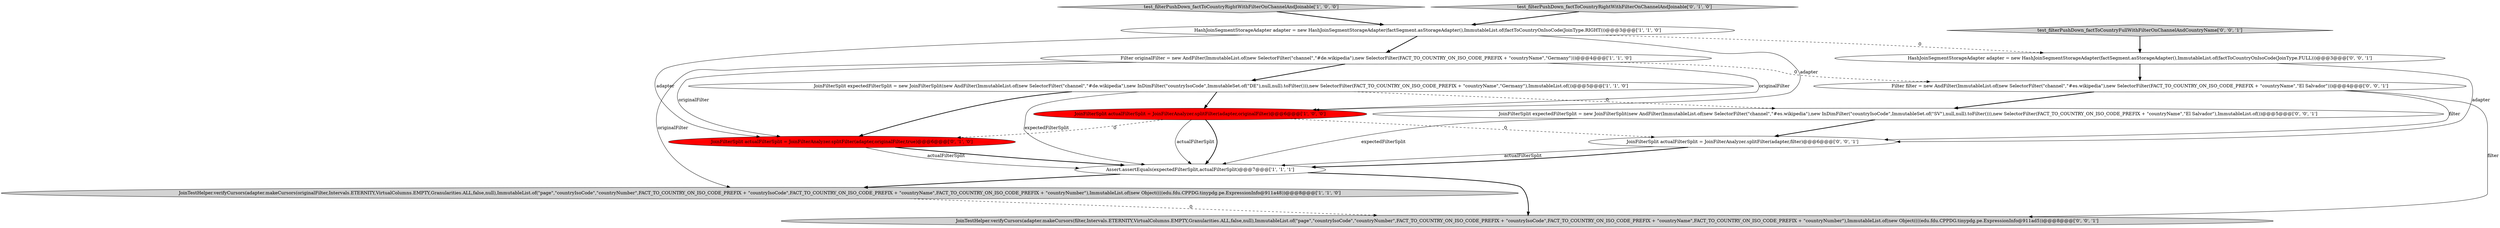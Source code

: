 digraph {
6 [style = filled, label = "Assert.assertEquals(expectedFilterSplit,actualFilterSplit)@@@7@@@['1', '1', '1']", fillcolor = white, shape = ellipse image = "AAA0AAABBB1BBB"];
3 [style = filled, label = "test_filterPushDown_factToCountryRightWithFilterOnChannelAndJoinable['1', '0', '0']", fillcolor = lightgray, shape = diamond image = "AAA0AAABBB1BBB"];
1 [style = filled, label = "HashJoinSegmentStorageAdapter adapter = new HashJoinSegmentStorageAdapter(factSegment.asStorageAdapter(),ImmutableList.of(factToCountryOnIsoCode(JoinType.RIGHT)))@@@3@@@['1', '1', '0']", fillcolor = white, shape = ellipse image = "AAA0AAABBB1BBB"];
11 [style = filled, label = "HashJoinSegmentStorageAdapter adapter = new HashJoinSegmentStorageAdapter(factSegment.asStorageAdapter(),ImmutableList.of(factToCountryOnIsoCode(JoinType.FULL)))@@@3@@@['0', '0', '1']", fillcolor = white, shape = ellipse image = "AAA0AAABBB3BBB"];
4 [style = filled, label = "JoinFilterSplit expectedFilterSplit = new JoinFilterSplit(new AndFilter(ImmutableList.of(new SelectorFilter(\"channel\",\"#de.wikipedia\"),new InDimFilter(\"countryIsoCode\",ImmutableSet.of(\"DE\"),null,null).toFilter())),new SelectorFilter(FACT_TO_COUNTRY_ON_ISO_CODE_PREFIX + \"countryName\",\"Germany\"),ImmutableList.of())@@@5@@@['1', '1', '0']", fillcolor = white, shape = ellipse image = "AAA0AAABBB1BBB"];
12 [style = filled, label = "JoinFilterSplit expectedFilterSplit = new JoinFilterSplit(new AndFilter(ImmutableList.of(new SelectorFilter(\"channel\",\"#es.wikipedia\"),new InDimFilter(\"countryIsoCode\",ImmutableSet.of(\"SV\"),null,null).toFilter())),new SelectorFilter(FACT_TO_COUNTRY_ON_ISO_CODE_PREFIX + \"countryName\",\"El Salvador\"),ImmutableList.of())@@@5@@@['0', '0', '1']", fillcolor = white, shape = ellipse image = "AAA0AAABBB3BBB"];
8 [style = filled, label = "JoinFilterSplit actualFilterSplit = JoinFilterAnalyzer.splitFilter(adapter,originalFilter,true)@@@6@@@['0', '1', '0']", fillcolor = red, shape = ellipse image = "AAA1AAABBB2BBB"];
9 [style = filled, label = "test_filterPushDown_factToCountryFullWithFilterOnChannelAndCountryName['0', '0', '1']", fillcolor = lightgray, shape = diamond image = "AAA0AAABBB3BBB"];
14 [style = filled, label = "JoinTestHelper.verifyCursors(adapter.makeCursors(filter,Intervals.ETERNITY,VirtualColumns.EMPTY,Granularities.ALL,false,null),ImmutableList.of(\"page\",\"countryIsoCode\",\"countryNumber\",FACT_TO_COUNTRY_ON_ISO_CODE_PREFIX + \"countryIsoCode\",FACT_TO_COUNTRY_ON_ISO_CODE_PREFIX + \"countryName\",FACT_TO_COUNTRY_ON_ISO_CODE_PREFIX + \"countryNumber\"),ImmutableList.of(new Object((((edu.fdu.CPPDG.tinypdg.pe.ExpressionInfo@911ad5))@@@8@@@['0', '0', '1']", fillcolor = lightgray, shape = ellipse image = "AAA0AAABBB3BBB"];
13 [style = filled, label = "JoinFilterSplit actualFilterSplit = JoinFilterAnalyzer.splitFilter(adapter,filter)@@@6@@@['0', '0', '1']", fillcolor = white, shape = ellipse image = "AAA0AAABBB3BBB"];
5 [style = filled, label = "Filter originalFilter = new AndFilter(ImmutableList.of(new SelectorFilter(\"channel\",\"#de.wikipedia\"),new SelectorFilter(FACT_TO_COUNTRY_ON_ISO_CODE_PREFIX + \"countryName\",\"Germany\")))@@@4@@@['1', '1', '0']", fillcolor = white, shape = ellipse image = "AAA0AAABBB1BBB"];
2 [style = filled, label = "JoinFilterSplit actualFilterSplit = JoinFilterAnalyzer.splitFilter(adapter,originalFilter)@@@6@@@['1', '0', '0']", fillcolor = red, shape = ellipse image = "AAA1AAABBB1BBB"];
0 [style = filled, label = "JoinTestHelper.verifyCursors(adapter.makeCursors(originalFilter,Intervals.ETERNITY,VirtualColumns.EMPTY,Granularities.ALL,false,null),ImmutableList.of(\"page\",\"countryIsoCode\",\"countryNumber\",FACT_TO_COUNTRY_ON_ISO_CODE_PREFIX + \"countryIsoCode\",FACT_TO_COUNTRY_ON_ISO_CODE_PREFIX + \"countryName\",FACT_TO_COUNTRY_ON_ISO_CODE_PREFIX + \"countryNumber\"),ImmutableList.of(new Object((((edu.fdu.CPPDG.tinypdg.pe.ExpressionInfo@911a48))@@@8@@@['1', '1', '0']", fillcolor = lightgray, shape = ellipse image = "AAA0AAABBB1BBB"];
7 [style = filled, label = "test_filterPushDown_factToCountryRightWithFilterOnChannelAndJoinable['0', '1', '0']", fillcolor = lightgray, shape = diamond image = "AAA0AAABBB2BBB"];
10 [style = filled, label = "Filter filter = new AndFilter(ImmutableList.of(new SelectorFilter(\"channel\",\"#es.wikipedia\"),new SelectorFilter(FACT_TO_COUNTRY_ON_ISO_CODE_PREFIX + \"countryName\",\"El Salvador\")))@@@4@@@['0', '0', '1']", fillcolor = white, shape = ellipse image = "AAA0AAABBB3BBB"];
1->5 [style = bold, label=""];
5->2 [style = solid, label="originalFilter"];
7->1 [style = bold, label=""];
9->11 [style = bold, label=""];
3->1 [style = bold, label=""];
2->6 [style = bold, label=""];
4->6 [style = solid, label="expectedFilterSplit"];
5->8 [style = solid, label="originalFilter"];
8->6 [style = bold, label=""];
6->0 [style = bold, label=""];
4->2 [style = bold, label=""];
5->0 [style = solid, label="originalFilter"];
2->6 [style = solid, label="actualFilterSplit"];
2->8 [style = dashed, label="0"];
4->12 [style = dashed, label="0"];
1->8 [style = solid, label="adapter"];
6->14 [style = bold, label=""];
1->2 [style = solid, label="adapter"];
0->14 [style = dashed, label="0"];
12->13 [style = bold, label=""];
10->14 [style = solid, label="filter"];
10->13 [style = solid, label="filter"];
5->10 [style = dashed, label="0"];
13->6 [style = solid, label="actualFilterSplit"];
11->10 [style = bold, label=""];
10->12 [style = bold, label=""];
1->11 [style = dashed, label="0"];
2->13 [style = dashed, label="0"];
5->4 [style = bold, label=""];
11->13 [style = solid, label="adapter"];
4->8 [style = bold, label=""];
13->6 [style = bold, label=""];
8->6 [style = solid, label="actualFilterSplit"];
12->6 [style = solid, label="expectedFilterSplit"];
}
